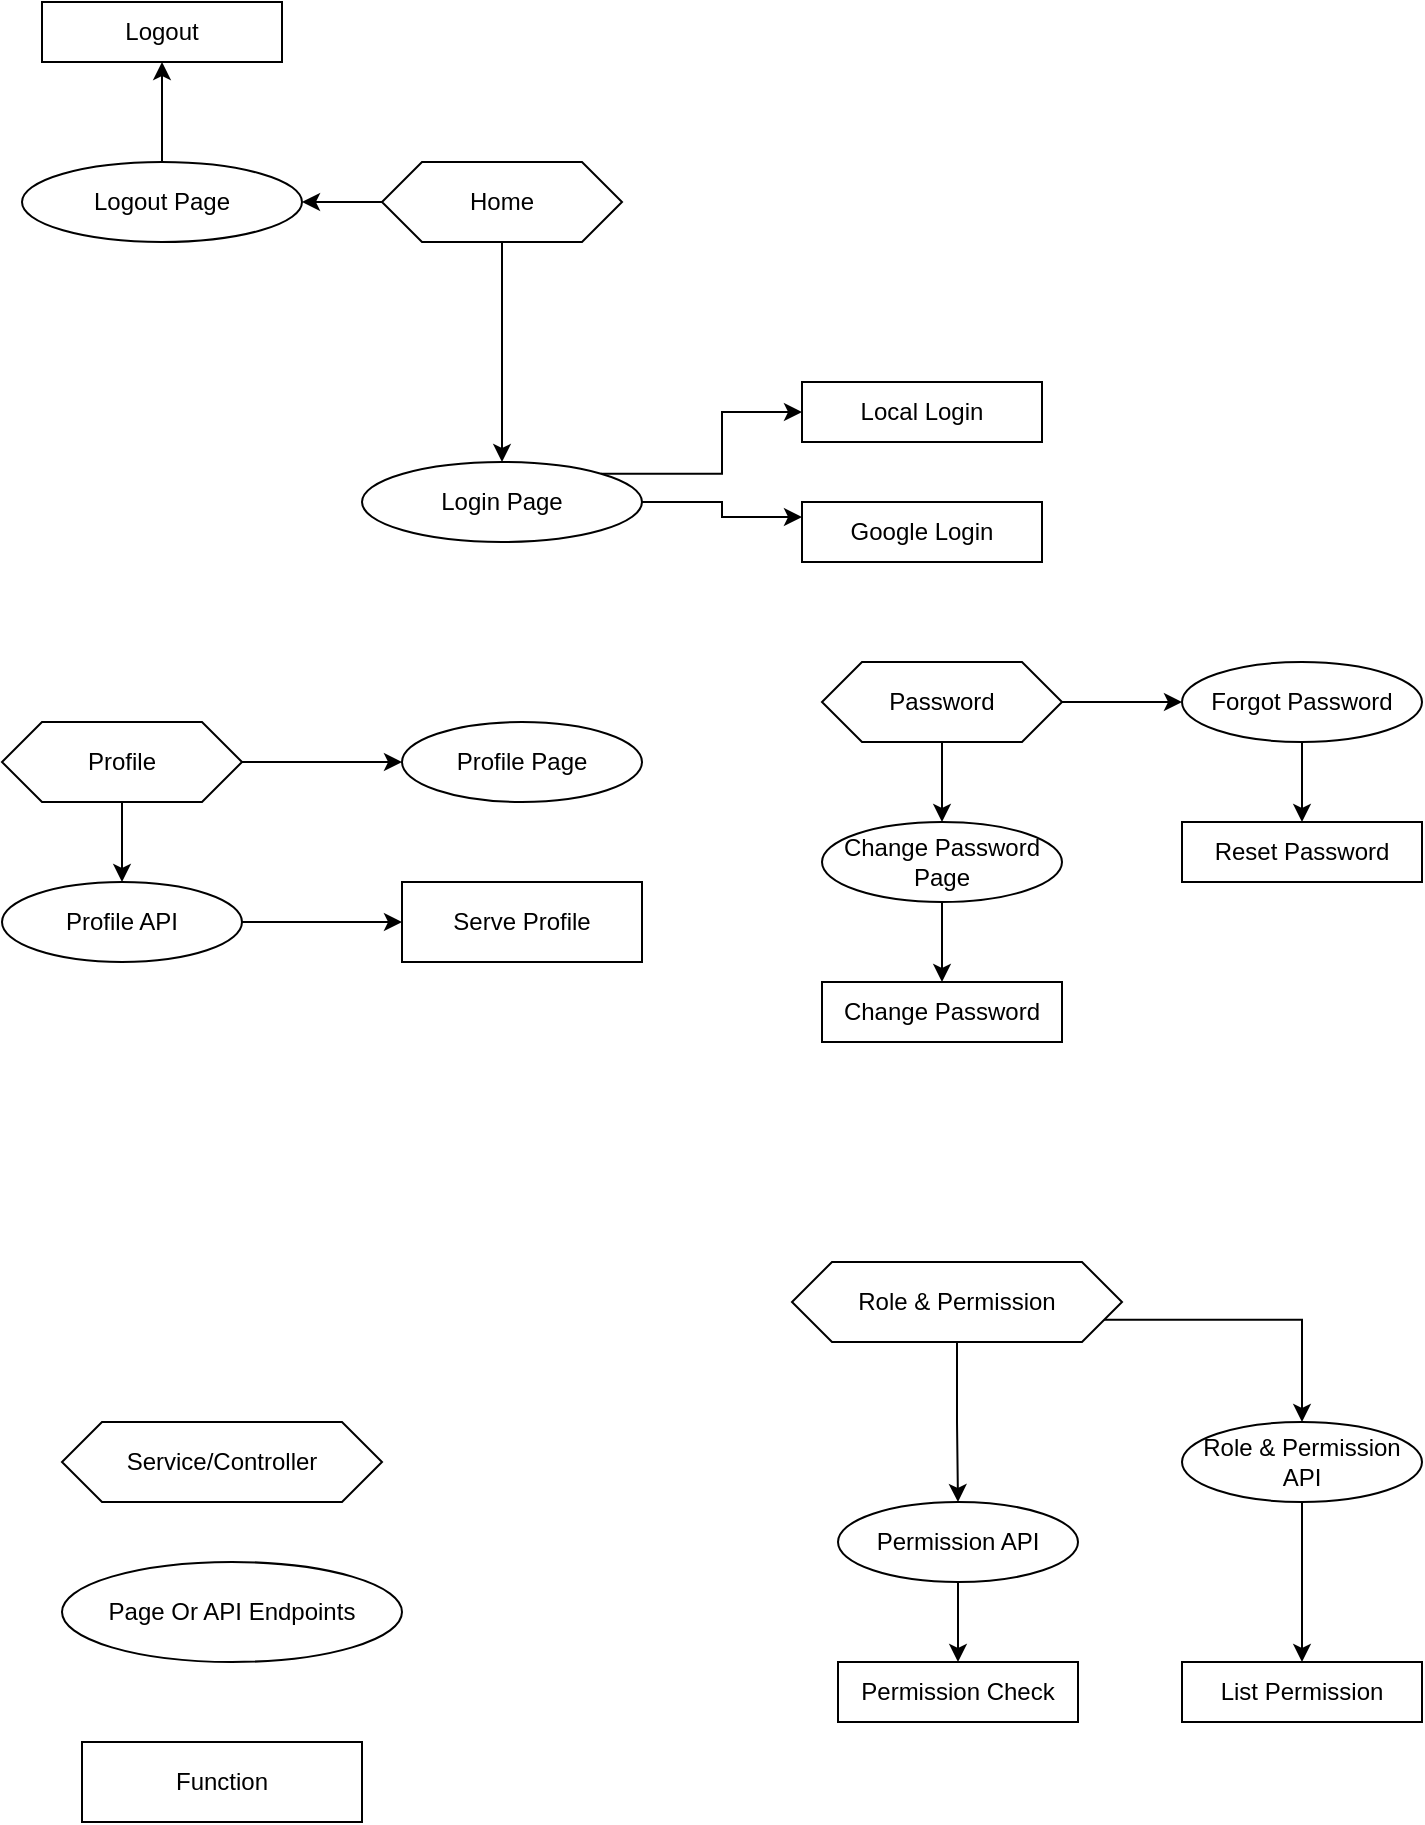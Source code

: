 <mxfile version="24.6.4" type="device" pages="2">
  <diagram name="Identity" id="rJEcAKziqJpJcQs7hgBG">
    <mxGraphModel dx="683" dy="398" grid="1" gridSize="10" guides="1" tooltips="1" connect="1" arrows="1" fold="1" page="1" pageScale="1" pageWidth="850" pageHeight="1100" math="0" shadow="0">
      <root>
        <mxCell id="0" />
        <mxCell id="1" parent="0" />
        <mxCell id="WYWU50099fa3u9BzlQlp-4" style="edgeStyle=orthogonalEdgeStyle;rounded=0;orthogonalLoop=1;jettySize=auto;html=1;exitX=0.5;exitY=1;exitDx=0;exitDy=0;entryX=0.5;entryY=0;entryDx=0;entryDy=0;" edge="1" parent="1" source="WYWU50099fa3u9BzlQlp-1" target="WYWU50099fa3u9BzlQlp-3">
          <mxGeometry relative="1" as="geometry" />
        </mxCell>
        <mxCell id="WYWU50099fa3u9BzlQlp-12" style="edgeStyle=orthogonalEdgeStyle;rounded=0;orthogonalLoop=1;jettySize=auto;html=1;exitX=0;exitY=0.5;exitDx=0;exitDy=0;entryX=1;entryY=0.5;entryDx=0;entryDy=0;" edge="1" parent="1" source="WYWU50099fa3u9BzlQlp-1" target="WYWU50099fa3u9BzlQlp-11">
          <mxGeometry relative="1" as="geometry" />
        </mxCell>
        <mxCell id="WYWU50099fa3u9BzlQlp-1" value="Home" style="shape=hexagon;perimeter=hexagonPerimeter2;whiteSpace=wrap;html=1;fixedSize=1;" vertex="1" parent="1">
          <mxGeometry x="220" y="170" width="120" height="40" as="geometry" />
        </mxCell>
        <mxCell id="WYWU50099fa3u9BzlQlp-6" style="edgeStyle=orthogonalEdgeStyle;rounded=0;orthogonalLoop=1;jettySize=auto;html=1;exitX=1;exitY=0;exitDx=0;exitDy=0;entryX=0;entryY=0.5;entryDx=0;entryDy=0;" edge="1" parent="1" source="WYWU50099fa3u9BzlQlp-3" target="WYWU50099fa3u9BzlQlp-5">
          <mxGeometry relative="1" as="geometry" />
        </mxCell>
        <mxCell id="WYWU50099fa3u9BzlQlp-8" style="edgeStyle=orthogonalEdgeStyle;rounded=0;orthogonalLoop=1;jettySize=auto;html=1;exitX=1;exitY=0.5;exitDx=0;exitDy=0;entryX=0;entryY=0.25;entryDx=0;entryDy=0;" edge="1" parent="1" source="WYWU50099fa3u9BzlQlp-3" target="WYWU50099fa3u9BzlQlp-7">
          <mxGeometry relative="1" as="geometry" />
        </mxCell>
        <mxCell id="WYWU50099fa3u9BzlQlp-3" value="Login Page" style="ellipse;whiteSpace=wrap;html=1;" vertex="1" parent="1">
          <mxGeometry x="210" y="320" width="140" height="40" as="geometry" />
        </mxCell>
        <mxCell id="WYWU50099fa3u9BzlQlp-5" value="Local Login" style="rounded=0;whiteSpace=wrap;html=1;" vertex="1" parent="1">
          <mxGeometry x="430" y="280" width="120" height="30" as="geometry" />
        </mxCell>
        <mxCell id="WYWU50099fa3u9BzlQlp-7" value="Google Login" style="rounded=0;whiteSpace=wrap;html=1;" vertex="1" parent="1">
          <mxGeometry x="430" y="340" width="120" height="30" as="geometry" />
        </mxCell>
        <mxCell id="WYWU50099fa3u9BzlQlp-14" style="edgeStyle=orthogonalEdgeStyle;rounded=0;orthogonalLoop=1;jettySize=auto;html=1;exitX=0.5;exitY=0;exitDx=0;exitDy=0;entryX=0.5;entryY=1;entryDx=0;entryDy=0;" edge="1" parent="1" source="WYWU50099fa3u9BzlQlp-11" target="WYWU50099fa3u9BzlQlp-13">
          <mxGeometry relative="1" as="geometry" />
        </mxCell>
        <mxCell id="WYWU50099fa3u9BzlQlp-11" value="Logout Page" style="ellipse;whiteSpace=wrap;html=1;" vertex="1" parent="1">
          <mxGeometry x="40" y="170" width="140" height="40" as="geometry" />
        </mxCell>
        <mxCell id="WYWU50099fa3u9BzlQlp-13" value="Logout" style="rounded=0;whiteSpace=wrap;html=1;" vertex="1" parent="1">
          <mxGeometry x="50" y="90" width="120" height="30" as="geometry" />
        </mxCell>
        <mxCell id="WYWU50099fa3u9BzlQlp-18" style="edgeStyle=orthogonalEdgeStyle;rounded=0;orthogonalLoop=1;jettySize=auto;html=1;exitX=1;exitY=0.5;exitDx=0;exitDy=0;entryX=0;entryY=0.5;entryDx=0;entryDy=0;" edge="1" parent="1" source="WYWU50099fa3u9BzlQlp-15" target="WYWU50099fa3u9BzlQlp-17">
          <mxGeometry relative="1" as="geometry" />
        </mxCell>
        <mxCell id="WYWU50099fa3u9BzlQlp-20" style="edgeStyle=orthogonalEdgeStyle;rounded=0;orthogonalLoop=1;jettySize=auto;html=1;exitX=0.5;exitY=1;exitDx=0;exitDy=0;entryX=0.5;entryY=0;entryDx=0;entryDy=0;" edge="1" parent="1" source="WYWU50099fa3u9BzlQlp-15" target="WYWU50099fa3u9BzlQlp-19">
          <mxGeometry relative="1" as="geometry" />
        </mxCell>
        <mxCell id="WYWU50099fa3u9BzlQlp-15" value="Profile" style="shape=hexagon;perimeter=hexagonPerimeter2;whiteSpace=wrap;html=1;fixedSize=1;" vertex="1" parent="1">
          <mxGeometry x="30" y="450" width="120" height="40" as="geometry" />
        </mxCell>
        <mxCell id="WYWU50099fa3u9BzlQlp-17" value="Profile Page" style="ellipse;whiteSpace=wrap;html=1;" vertex="1" parent="1">
          <mxGeometry x="230" y="450" width="120" height="40" as="geometry" />
        </mxCell>
        <mxCell id="WYWU50099fa3u9BzlQlp-23" style="edgeStyle=orthogonalEdgeStyle;rounded=0;orthogonalLoop=1;jettySize=auto;html=1;exitX=1;exitY=0.5;exitDx=0;exitDy=0;entryX=0;entryY=0.5;entryDx=0;entryDy=0;" edge="1" parent="1" source="WYWU50099fa3u9BzlQlp-19" target="WYWU50099fa3u9BzlQlp-22">
          <mxGeometry relative="1" as="geometry" />
        </mxCell>
        <mxCell id="WYWU50099fa3u9BzlQlp-19" value="Profile API" style="ellipse;whiteSpace=wrap;html=1;" vertex="1" parent="1">
          <mxGeometry x="30" y="530" width="120" height="40" as="geometry" />
        </mxCell>
        <mxCell id="WYWU50099fa3u9BzlQlp-22" value="Serve Profile" style="rounded=0;whiteSpace=wrap;html=1;" vertex="1" parent="1">
          <mxGeometry x="230" y="530" width="120" height="40" as="geometry" />
        </mxCell>
        <mxCell id="WYWU50099fa3u9BzlQlp-26" style="edgeStyle=orthogonalEdgeStyle;rounded=0;orthogonalLoop=1;jettySize=auto;html=1;exitX=0.5;exitY=1;exitDx=0;exitDy=0;entryX=0.5;entryY=0;entryDx=0;entryDy=0;" edge="1" parent="1" source="WYWU50099fa3u9BzlQlp-24" target="WYWU50099fa3u9BzlQlp-25">
          <mxGeometry relative="1" as="geometry" />
        </mxCell>
        <mxCell id="WYWU50099fa3u9BzlQlp-30" style="edgeStyle=orthogonalEdgeStyle;rounded=0;orthogonalLoop=1;jettySize=auto;html=1;exitX=1;exitY=0.5;exitDx=0;exitDy=0;entryX=0;entryY=0.5;entryDx=0;entryDy=0;" edge="1" parent="1" source="WYWU50099fa3u9BzlQlp-24" target="WYWU50099fa3u9BzlQlp-29">
          <mxGeometry relative="1" as="geometry" />
        </mxCell>
        <mxCell id="WYWU50099fa3u9BzlQlp-24" value="Password" style="shape=hexagon;perimeter=hexagonPerimeter2;whiteSpace=wrap;html=1;fixedSize=1;" vertex="1" parent="1">
          <mxGeometry x="440" y="420" width="120" height="40" as="geometry" />
        </mxCell>
        <mxCell id="WYWU50099fa3u9BzlQlp-28" style="edgeStyle=orthogonalEdgeStyle;rounded=0;orthogonalLoop=1;jettySize=auto;html=1;exitX=0.5;exitY=1;exitDx=0;exitDy=0;" edge="1" parent="1" source="WYWU50099fa3u9BzlQlp-25" target="WYWU50099fa3u9BzlQlp-27">
          <mxGeometry relative="1" as="geometry" />
        </mxCell>
        <mxCell id="WYWU50099fa3u9BzlQlp-25" value="Change Password Page" style="ellipse;whiteSpace=wrap;html=1;" vertex="1" parent="1">
          <mxGeometry x="440" y="500" width="120" height="40" as="geometry" />
        </mxCell>
        <mxCell id="WYWU50099fa3u9BzlQlp-27" value="Change Password" style="rounded=0;whiteSpace=wrap;html=1;" vertex="1" parent="1">
          <mxGeometry x="440" y="580" width="120" height="30" as="geometry" />
        </mxCell>
        <mxCell id="WYWU50099fa3u9BzlQlp-32" style="edgeStyle=orthogonalEdgeStyle;rounded=0;orthogonalLoop=1;jettySize=auto;html=1;exitX=0.5;exitY=1;exitDx=0;exitDy=0;entryX=0.5;entryY=0;entryDx=0;entryDy=0;" edge="1" parent="1" source="WYWU50099fa3u9BzlQlp-29" target="WYWU50099fa3u9BzlQlp-31">
          <mxGeometry relative="1" as="geometry" />
        </mxCell>
        <mxCell id="WYWU50099fa3u9BzlQlp-29" value="Forgot Password" style="ellipse;whiteSpace=wrap;html=1;" vertex="1" parent="1">
          <mxGeometry x="620" y="420" width="120" height="40" as="geometry" />
        </mxCell>
        <mxCell id="WYWU50099fa3u9BzlQlp-31" value="Reset Password" style="rounded=0;whiteSpace=wrap;html=1;" vertex="1" parent="1">
          <mxGeometry x="620" y="500" width="120" height="30" as="geometry" />
        </mxCell>
        <mxCell id="ee25Tmr11nysO8Gfsvak-1" value="Service/Controller" style="shape=hexagon;perimeter=hexagonPerimeter2;whiteSpace=wrap;html=1;fixedSize=1;" vertex="1" parent="1">
          <mxGeometry x="60" y="800" width="160" height="40" as="geometry" />
        </mxCell>
        <mxCell id="ee25Tmr11nysO8Gfsvak-2" value="Page Or API Endpoints" style="ellipse;whiteSpace=wrap;html=1;" vertex="1" parent="1">
          <mxGeometry x="60" y="870" width="170" height="50" as="geometry" />
        </mxCell>
        <mxCell id="ee25Tmr11nysO8Gfsvak-3" value="Function" style="rounded=0;whiteSpace=wrap;html=1;" vertex="1" parent="1">
          <mxGeometry x="70" y="960" width="140" height="40" as="geometry" />
        </mxCell>
        <mxCell id="pRPX-tYSXeRV4Ra9ZcV6-4" style="edgeStyle=orthogonalEdgeStyle;rounded=0;orthogonalLoop=1;jettySize=auto;html=1;exitX=0.5;exitY=1;exitDx=0;exitDy=0;" edge="1" parent="1" source="pRPX-tYSXeRV4Ra9ZcV6-2" target="pRPX-tYSXeRV4Ra9ZcV6-3">
          <mxGeometry relative="1" as="geometry" />
        </mxCell>
        <mxCell id="pRPX-tYSXeRV4Ra9ZcV6-8" style="edgeStyle=orthogonalEdgeStyle;rounded=0;orthogonalLoop=1;jettySize=auto;html=1;exitX=1;exitY=0.75;exitDx=0;exitDy=0;" edge="1" parent="1" source="pRPX-tYSXeRV4Ra9ZcV6-2" target="pRPX-tYSXeRV4Ra9ZcV6-7">
          <mxGeometry relative="1" as="geometry" />
        </mxCell>
        <mxCell id="pRPX-tYSXeRV4Ra9ZcV6-2" value="Role &amp;amp; Permission" style="shape=hexagon;perimeter=hexagonPerimeter2;whiteSpace=wrap;html=1;fixedSize=1;" vertex="1" parent="1">
          <mxGeometry x="425" y="720" width="165" height="40" as="geometry" />
        </mxCell>
        <mxCell id="pRPX-tYSXeRV4Ra9ZcV6-6" style="edgeStyle=orthogonalEdgeStyle;rounded=0;orthogonalLoop=1;jettySize=auto;html=1;exitX=0.5;exitY=1;exitDx=0;exitDy=0;entryX=0.5;entryY=0;entryDx=0;entryDy=0;" edge="1" parent="1" source="pRPX-tYSXeRV4Ra9ZcV6-3" target="pRPX-tYSXeRV4Ra9ZcV6-5">
          <mxGeometry relative="1" as="geometry" />
        </mxCell>
        <mxCell id="pRPX-tYSXeRV4Ra9ZcV6-3" value="Permission API" style="ellipse;whiteSpace=wrap;html=1;" vertex="1" parent="1">
          <mxGeometry x="448" y="840" width="120" height="40" as="geometry" />
        </mxCell>
        <mxCell id="pRPX-tYSXeRV4Ra9ZcV6-5" value="Permission Check" style="rounded=0;whiteSpace=wrap;html=1;" vertex="1" parent="1">
          <mxGeometry x="448" y="920" width="120" height="30" as="geometry" />
        </mxCell>
        <mxCell id="pRPX-tYSXeRV4Ra9ZcV6-10" style="edgeStyle=orthogonalEdgeStyle;rounded=0;orthogonalLoop=1;jettySize=auto;html=1;exitX=0.5;exitY=1;exitDx=0;exitDy=0;" edge="1" parent="1" source="pRPX-tYSXeRV4Ra9ZcV6-7" target="pRPX-tYSXeRV4Ra9ZcV6-9">
          <mxGeometry relative="1" as="geometry" />
        </mxCell>
        <mxCell id="pRPX-tYSXeRV4Ra9ZcV6-7" value="Role &amp;amp; Permission API" style="ellipse;whiteSpace=wrap;html=1;" vertex="1" parent="1">
          <mxGeometry x="620" y="800" width="120" height="40" as="geometry" />
        </mxCell>
        <mxCell id="pRPX-tYSXeRV4Ra9ZcV6-9" value="List Permission" style="rounded=0;whiteSpace=wrap;html=1;" vertex="1" parent="1">
          <mxGeometry x="620" y="920" width="120" height="30" as="geometry" />
        </mxCell>
      </root>
    </mxGraphModel>
  </diagram>
  <diagram id="OXgscS3JRQcg7xL0m1pI" name="HR">
    <mxGraphModel dx="1434" dy="836" grid="1" gridSize="10" guides="1" tooltips="1" connect="1" arrows="1" fold="1" page="1" pageScale="1" pageWidth="850" pageHeight="1100" math="0" shadow="0">
      <root>
        <mxCell id="0" />
        <mxCell id="1" parent="0" />
        <mxCell id="un0GdWgI_3Ctvx7erMAo-3" style="edgeStyle=orthogonalEdgeStyle;rounded=0;orthogonalLoop=1;jettySize=auto;html=1;exitX=0.5;exitY=0;exitDx=0;exitDy=0;entryX=0.5;entryY=1;entryDx=0;entryDy=0;" edge="1" parent="1" source="un0GdWgI_3Ctvx7erMAo-1" target="un0GdWgI_3Ctvx7erMAo-2">
          <mxGeometry relative="1" as="geometry" />
        </mxCell>
        <mxCell id="un0GdWgI_3Ctvx7erMAo-11" style="edgeStyle=orthogonalEdgeStyle;rounded=0;orthogonalLoop=1;jettySize=auto;html=1;exitX=1;exitY=0.25;exitDx=0;exitDy=0;entryX=0;entryY=0.5;entryDx=0;entryDy=0;" edge="1" parent="1" source="un0GdWgI_3Ctvx7erMAo-1" target="un0GdWgI_3Ctvx7erMAo-10">
          <mxGeometry relative="1" as="geometry" />
        </mxCell>
        <mxCell id="un0GdWgI_3Ctvx7erMAo-1" value="Employee" style="shape=hexagon;perimeter=hexagonPerimeter2;whiteSpace=wrap;html=1;fixedSize=1;" vertex="1" parent="1">
          <mxGeometry x="210" y="160" width="120" height="40" as="geometry" />
        </mxCell>
        <mxCell id="un0GdWgI_3Ctvx7erMAo-5" style="edgeStyle=orthogonalEdgeStyle;rounded=0;orthogonalLoop=1;jettySize=auto;html=1;exitX=1;exitY=0.5;exitDx=0;exitDy=0;entryX=0;entryY=0.5;entryDx=0;entryDy=0;" edge="1" parent="1" source="un0GdWgI_3Ctvx7erMAo-2" target="un0GdWgI_3Ctvx7erMAo-4">
          <mxGeometry relative="1" as="geometry" />
        </mxCell>
        <mxCell id="un0GdWgI_3Ctvx7erMAo-2" value="Create Employee Page" style="ellipse;whiteSpace=wrap;html=1;" vertex="1" parent="1">
          <mxGeometry x="210" y="40" width="120" height="40" as="geometry" />
        </mxCell>
        <mxCell id="un0GdWgI_3Ctvx7erMAo-4" value="Create Employee" style="rounded=0;whiteSpace=wrap;html=1;" vertex="1" parent="1">
          <mxGeometry x="370" y="40" width="120" height="40" as="geometry" />
        </mxCell>
        <mxCell id="un0GdWgI_3Ctvx7erMAo-9" style="edgeStyle=orthogonalEdgeStyle;rounded=0;orthogonalLoop=1;jettySize=auto;html=1;exitX=0.5;exitY=0;exitDx=0;exitDy=0;entryX=0.5;entryY=1;entryDx=0;entryDy=0;" edge="1" parent="1" source="un0GdWgI_3Ctvx7erMAo-6" target="un0GdWgI_3Ctvx7erMAo-8">
          <mxGeometry relative="1" as="geometry" />
        </mxCell>
        <mxCell id="un0GdWgI_3Ctvx7erMAo-21" style="edgeStyle=orthogonalEdgeStyle;rounded=0;orthogonalLoop=1;jettySize=auto;html=1;exitX=0.5;exitY=1;exitDx=0;exitDy=0;entryX=0.5;entryY=0;entryDx=0;entryDy=0;" edge="1" parent="1" source="un0GdWgI_3Ctvx7erMAo-6" target="un0GdWgI_3Ctvx7erMAo-20">
          <mxGeometry relative="1" as="geometry" />
        </mxCell>
        <mxCell id="un0GdWgI_3Ctvx7erMAo-6" value="Edit Employee Profile" style="ellipse;whiteSpace=wrap;html=1;" vertex="1" parent="1">
          <mxGeometry x="70" y="80" width="120" height="40" as="geometry" />
        </mxCell>
        <mxCell id="un0GdWgI_3Ctvx7erMAo-7" style="edgeStyle=orthogonalEdgeStyle;rounded=0;orthogonalLoop=1;jettySize=auto;html=1;exitX=0.375;exitY=0;exitDx=0;exitDy=0;entryX=1;entryY=0.45;entryDx=0;entryDy=0;entryPerimeter=0;" edge="1" parent="1" source="un0GdWgI_3Ctvx7erMAo-1" target="un0GdWgI_3Ctvx7erMAo-6">
          <mxGeometry relative="1" as="geometry" />
        </mxCell>
        <mxCell id="un0GdWgI_3Ctvx7erMAo-8" value="Edit Employee Profile" style="rounded=0;whiteSpace=wrap;html=1;" vertex="1" parent="1">
          <mxGeometry x="70" y="10" width="120" height="30" as="geometry" />
        </mxCell>
        <mxCell id="un0GdWgI_3Ctvx7erMAo-13" style="edgeStyle=orthogonalEdgeStyle;rounded=0;orthogonalLoop=1;jettySize=auto;html=1;exitX=1;exitY=0;exitDx=0;exitDy=0;entryX=0.5;entryY=1;entryDx=0;entryDy=0;" edge="1" parent="1" source="un0GdWgI_3Ctvx7erMAo-10" target="un0GdWgI_3Ctvx7erMAo-12">
          <mxGeometry relative="1" as="geometry" />
        </mxCell>
        <mxCell id="un0GdWgI_3Ctvx7erMAo-15" style="edgeStyle=orthogonalEdgeStyle;rounded=0;orthogonalLoop=1;jettySize=auto;html=1;exitX=1;exitY=1;exitDx=0;exitDy=0;entryX=0;entryY=0.5;entryDx=0;entryDy=0;" edge="1" parent="1" source="un0GdWgI_3Ctvx7erMAo-10" target="un0GdWgI_3Ctvx7erMAo-14">
          <mxGeometry relative="1" as="geometry" />
        </mxCell>
        <mxCell id="un0GdWgI_3Ctvx7erMAo-17" style="edgeStyle=orthogonalEdgeStyle;rounded=0;orthogonalLoop=1;jettySize=auto;html=1;exitX=0.5;exitY=1;exitDx=0;exitDy=0;" edge="1" parent="1" source="un0GdWgI_3Ctvx7erMAo-10" target="un0GdWgI_3Ctvx7erMAo-16">
          <mxGeometry relative="1" as="geometry" />
        </mxCell>
        <mxCell id="un0GdWgI_3Ctvx7erMAo-19" style="edgeStyle=orthogonalEdgeStyle;rounded=0;orthogonalLoop=1;jettySize=auto;html=1;exitX=0;exitY=1;exitDx=0;exitDy=0;entryX=0.5;entryY=0;entryDx=0;entryDy=0;" edge="1" parent="1" source="un0GdWgI_3Ctvx7erMAo-10" target="un0GdWgI_3Ctvx7erMAo-18">
          <mxGeometry relative="1" as="geometry" />
        </mxCell>
        <mxCell id="un0GdWgI_3Ctvx7erMAo-10" value="Position Page" style="ellipse;whiteSpace=wrap;html=1;" vertex="1" parent="1">
          <mxGeometry x="370" y="120" width="120" height="40" as="geometry" />
        </mxCell>
        <mxCell id="un0GdWgI_3Ctvx7erMAo-12" value="Set Position" style="rounded=0;whiteSpace=wrap;html=1;" vertex="1" parent="1">
          <mxGeometry x="520" y="70" width="120" height="30" as="geometry" />
        </mxCell>
        <mxCell id="un0GdWgI_3Ctvx7erMAo-14" value="Set Salary" style="rounded=0;whiteSpace=wrap;html=1;" vertex="1" parent="1">
          <mxGeometry x="520" y="160" width="120" height="40" as="geometry" />
        </mxCell>
        <mxCell id="un0GdWgI_3Ctvx7erMAo-16" value="View Position" style="rounded=0;whiteSpace=wrap;html=1;" vertex="1" parent="1">
          <mxGeometry x="440" y="240" width="120" height="40" as="geometry" />
        </mxCell>
        <mxCell id="un0GdWgI_3Ctvx7erMAo-18" value="View Position Histories" style="rounded=0;whiteSpace=wrap;html=1;" vertex="1" parent="1">
          <mxGeometry x="360" y="300" width="120" height="30" as="geometry" />
        </mxCell>
        <mxCell id="un0GdWgI_3Ctvx7erMAo-20" value="Set Resign State" style="rounded=0;whiteSpace=wrap;html=1;" vertex="1" parent="1">
          <mxGeometry x="70" y="160" width="120" height="30" as="geometry" />
        </mxCell>
        <mxCell id="un0GdWgI_3Ctvx7erMAo-26" style="edgeStyle=orthogonalEdgeStyle;rounded=0;orthogonalLoop=1;jettySize=auto;html=1;exitX=1;exitY=0.5;exitDx=0;exitDy=0;entryX=0;entryY=0.5;entryDx=0;entryDy=0;" edge="1" parent="1" source="un0GdWgI_3Ctvx7erMAo-22" target="un0GdWgI_3Ctvx7erMAo-23">
          <mxGeometry relative="1" as="geometry" />
        </mxCell>
        <mxCell id="un0GdWgI_3Ctvx7erMAo-22" value="Role &amp;amp; Permission" style="shape=hexagon;perimeter=hexagonPerimeter2;whiteSpace=wrap;html=1;fixedSize=1;" vertex="1" parent="1">
          <mxGeometry x="120" y="480" width="120" height="40" as="geometry" />
        </mxCell>
        <mxCell id="un0GdWgI_3Ctvx7erMAo-27" style="edgeStyle=orthogonalEdgeStyle;rounded=0;orthogonalLoop=1;jettySize=auto;html=1;exitX=1;exitY=0;exitDx=0;exitDy=0;" edge="1" parent="1" source="un0GdWgI_3Ctvx7erMAo-23" target="un0GdWgI_3Ctvx7erMAo-24">
          <mxGeometry relative="1" as="geometry" />
        </mxCell>
        <mxCell id="un0GdWgI_3Ctvx7erMAo-28" style="edgeStyle=orthogonalEdgeStyle;rounded=0;orthogonalLoop=1;jettySize=auto;html=1;exitX=1;exitY=0.5;exitDx=0;exitDy=0;entryX=0;entryY=0.5;entryDx=0;entryDy=0;" edge="1" parent="1" source="un0GdWgI_3Ctvx7erMAo-23" target="un0GdWgI_3Ctvx7erMAo-25">
          <mxGeometry relative="1" as="geometry" />
        </mxCell>
        <mxCell id="un0GdWgI_3Ctvx7erMAo-23" value="View Data" style="ellipse;whiteSpace=wrap;html=1;" vertex="1" parent="1">
          <mxGeometry x="310" y="480" width="120" height="40" as="geometry" />
        </mxCell>
        <mxCell id="un0GdWgI_3Ctvx7erMAo-24" value="Views Role" style="rounded=0;whiteSpace=wrap;html=1;" vertex="1" parent="1">
          <mxGeometry x="400" y="410" width="120" height="30" as="geometry" />
        </mxCell>
        <mxCell id="un0GdWgI_3Ctvx7erMAo-25" value="View Permission In Roles" style="rounded=0;whiteSpace=wrap;html=1;" vertex="1" parent="1">
          <mxGeometry x="480" y="485" width="120" height="30" as="geometry" />
        </mxCell>
      </root>
    </mxGraphModel>
  </diagram>
</mxfile>
